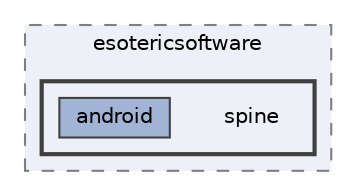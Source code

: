 digraph "external/spine-runtimes/spine-android/spine-android/src/main/java/com/esotericsoftware/spine"
{
 // LATEX_PDF_SIZE
  bgcolor="transparent";
  edge [fontname=Helvetica,fontsize=10,labelfontname=Helvetica,labelfontsize=10];
  node [fontname=Helvetica,fontsize=10,shape=box,height=0.2,width=0.4];
  compound=true
  subgraph clusterdir_2aab0cf13787bda00e27c308367ec4f6 {
    graph [ bgcolor="#edf0f7", pencolor="grey50", label="esotericsoftware", fontname=Helvetica,fontsize=10 style="filled,dashed", URL="dir_2aab0cf13787bda00e27c308367ec4f6.html",tooltip=""]
  subgraph clusterdir_8d05e7c98c17e934e31cdd3871c4767f {
    graph [ bgcolor="#edf0f7", pencolor="grey25", label="", fontname=Helvetica,fontsize=10 style="filled,bold", URL="dir_8d05e7c98c17e934e31cdd3871c4767f.html",tooltip=""]
    dir_8d05e7c98c17e934e31cdd3871c4767f [shape=plaintext, label="spine"];
  dir_796c10f91fba071770ead09f06fddb0e [label="android", fillcolor="#a2b4d6", color="grey25", style="filled", URL="dir_796c10f91fba071770ead09f06fddb0e.html",tooltip=""];
  }
  }
}
